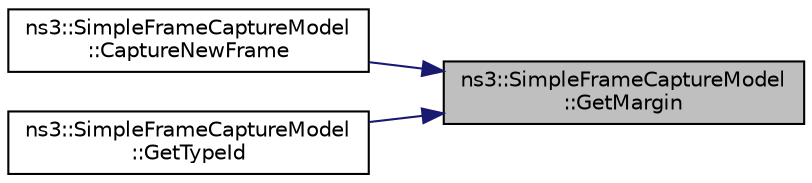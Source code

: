 digraph "ns3::SimpleFrameCaptureModel::GetMargin"
{
 // LATEX_PDF_SIZE
  edge [fontname="Helvetica",fontsize="10",labelfontname="Helvetica",labelfontsize="10"];
  node [fontname="Helvetica",fontsize="10",shape=record];
  rankdir="RL";
  Node1 [label="ns3::SimpleFrameCaptureModel\l::GetMargin",height=0.2,width=0.4,color="black", fillcolor="grey75", style="filled", fontcolor="black",tooltip="Return the frame capture margin (dB)."];
  Node1 -> Node2 [dir="back",color="midnightblue",fontsize="10",style="solid",fontname="Helvetica"];
  Node2 [label="ns3::SimpleFrameCaptureModel\l::CaptureNewFrame",height=0.2,width=0.4,color="black", fillcolor="white", style="filled",URL="$classns3_1_1_simple_frame_capture_model.html#a049e45346528e233307be0b406dcfae0",tooltip="This method returns whether the reception should be switched to a new incoming frame."];
  Node1 -> Node3 [dir="back",color="midnightblue",fontsize="10",style="solid",fontname="Helvetica"];
  Node3 [label="ns3::SimpleFrameCaptureModel\l::GetTypeId",height=0.2,width=0.4,color="black", fillcolor="white", style="filled",URL="$classns3_1_1_simple_frame_capture_model.html#ab0f4eef21ddc94d05558f3dba03e8a5b",tooltip="Get the type ID."];
}
